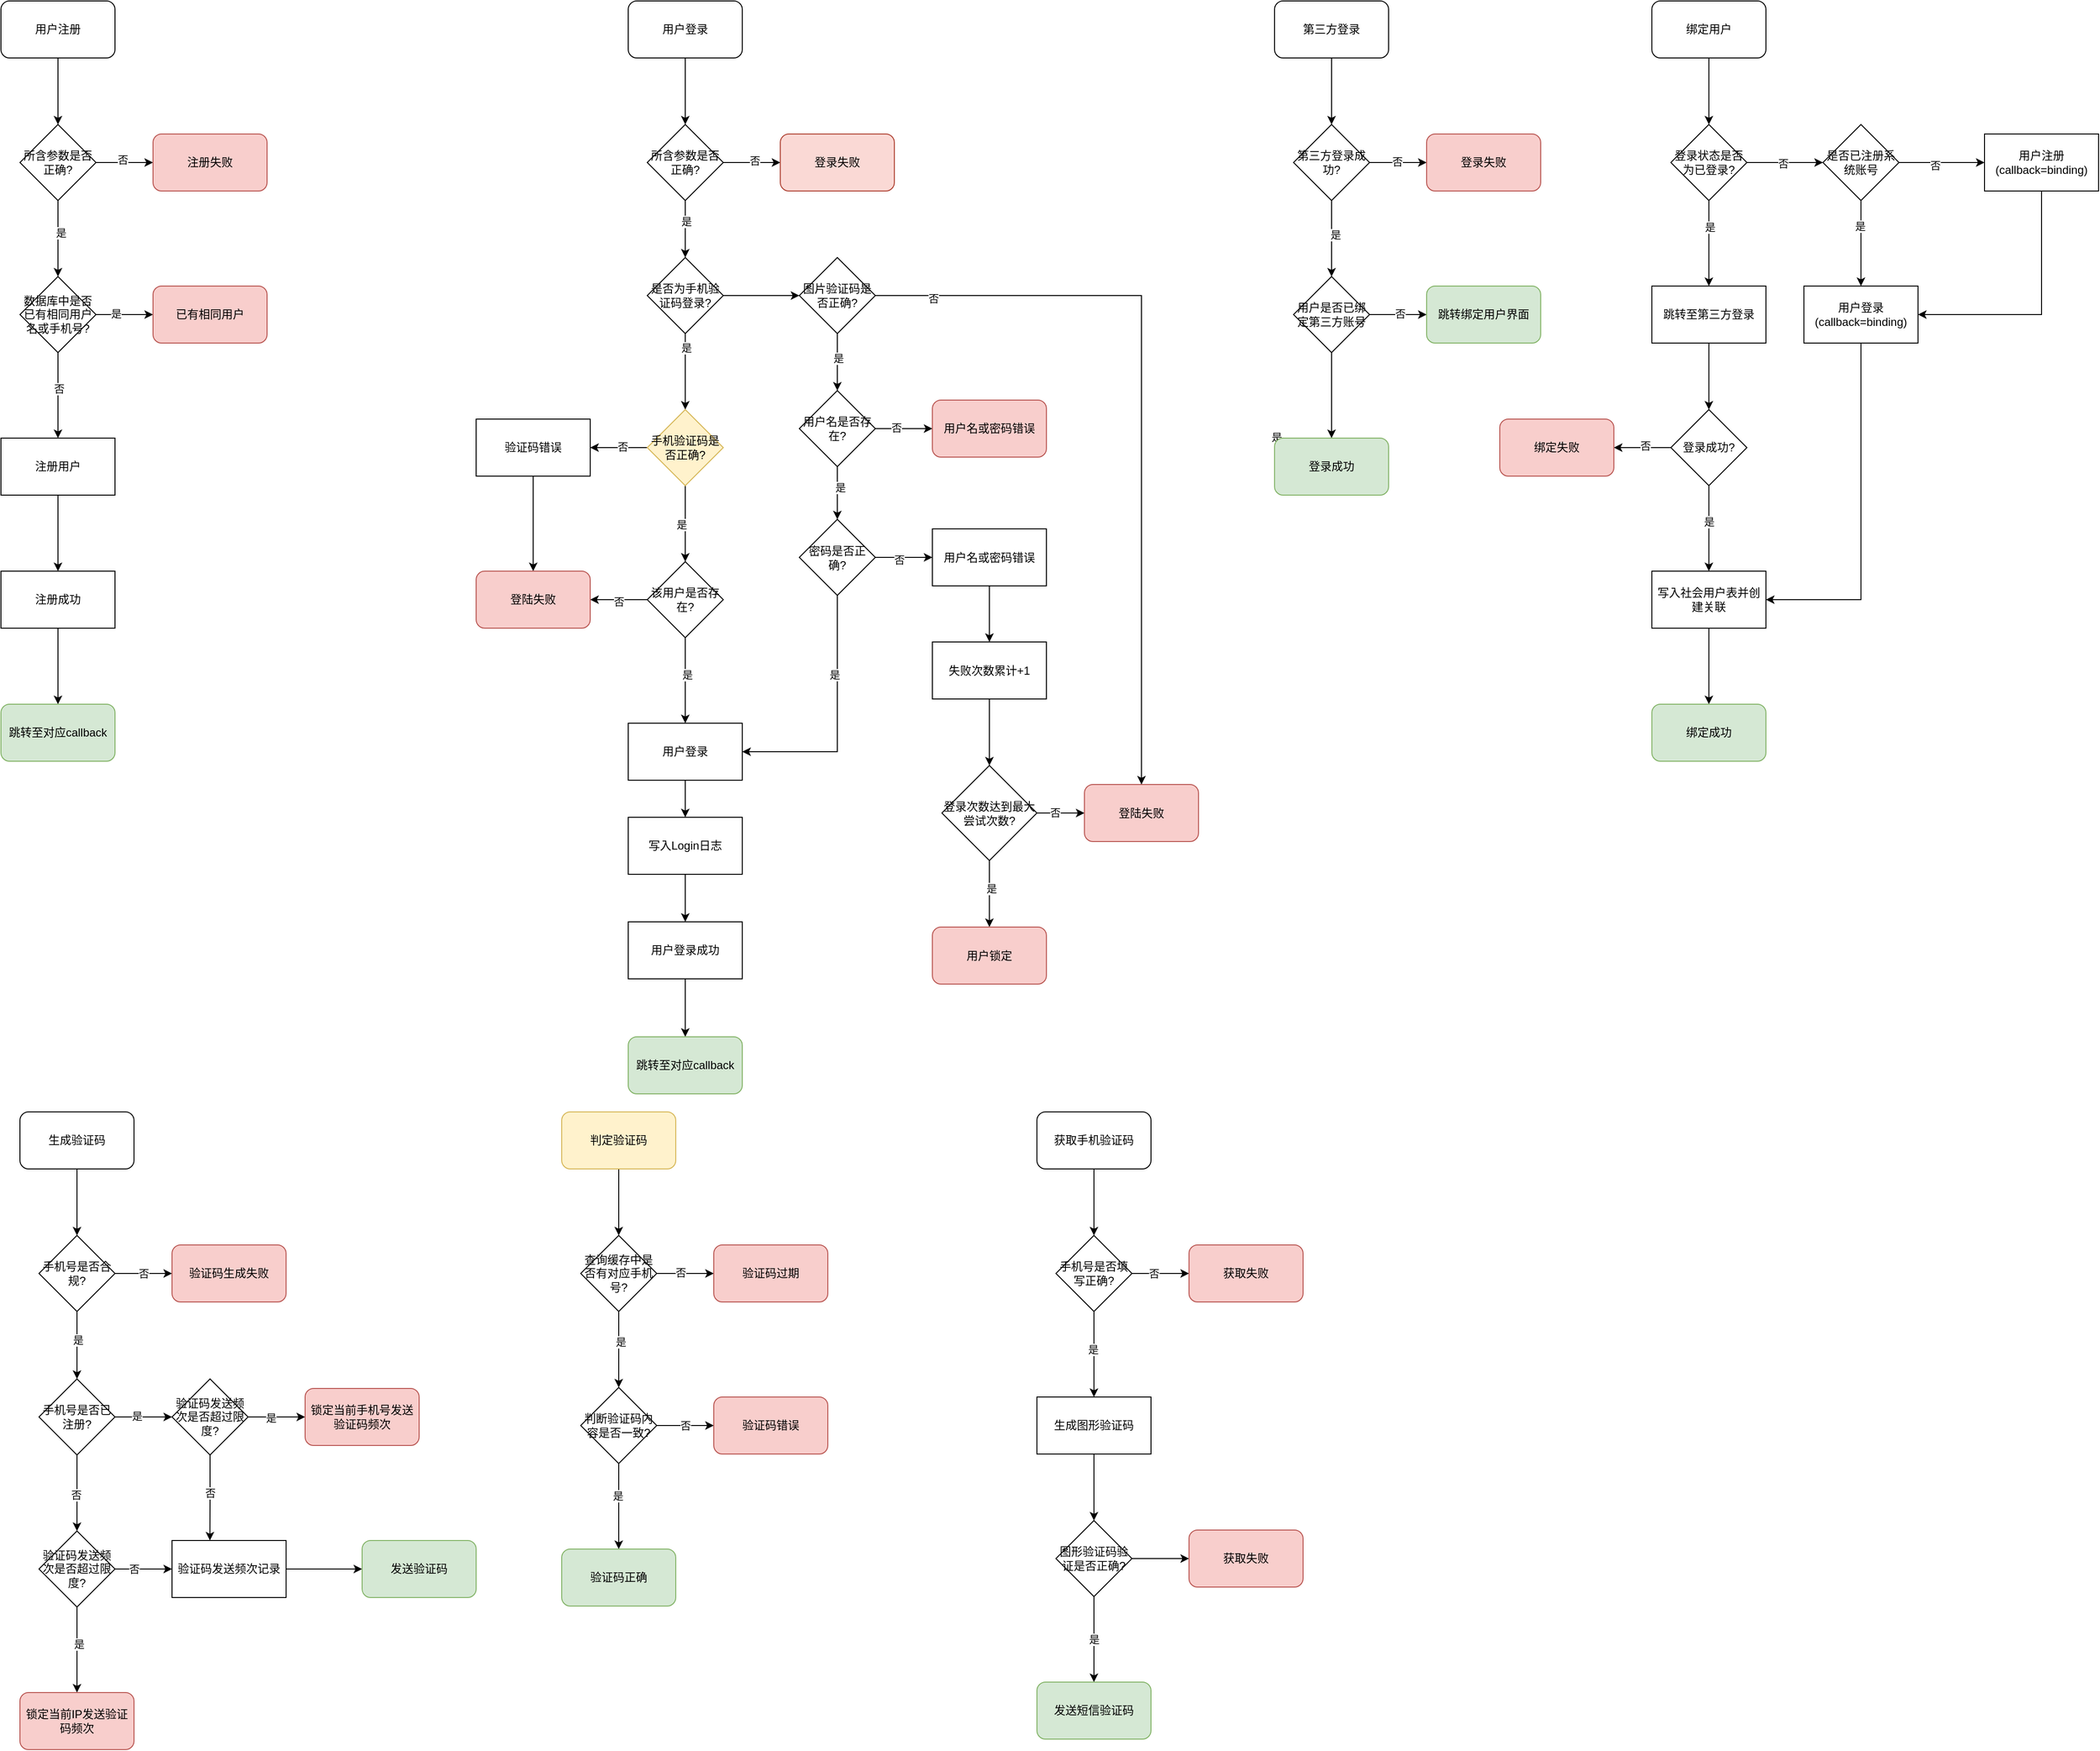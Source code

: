 <mxfile version="24.1.0" type="device">
  <diagram id="C5RBs43oDa-KdzZeNtuy" name="Page-1">
    <mxGraphModel dx="2223" dy="959" grid="1" gridSize="10" guides="1" tooltips="1" connect="1" arrows="1" fold="1" page="1" pageScale="1" pageWidth="827" pageHeight="1169" math="0" shadow="0">
      <root>
        <mxCell id="WIyWlLk6GJQsqaUBKTNV-0" />
        <mxCell id="WIyWlLk6GJQsqaUBKTNV-1" parent="WIyWlLk6GJQsqaUBKTNV-0" />
        <mxCell id="M_cTl8z5Hkn0wJi17E9b-64" value="" style="edgeStyle=orthogonalEdgeStyle;rounded=0;orthogonalLoop=1;jettySize=auto;html=1;" parent="WIyWlLk6GJQsqaUBKTNV-1" source="M_cTl8z5Hkn0wJi17E9b-16" target="M_cTl8z5Hkn0wJi17E9b-63" edge="1">
          <mxGeometry relative="1" as="geometry" />
        </mxCell>
        <mxCell id="M_cTl8z5Hkn0wJi17E9b-16" value="用户登录" style="rounded=1;whiteSpace=wrap;html=1;" parent="WIyWlLk6GJQsqaUBKTNV-1" vertex="1">
          <mxGeometry x="-90" width="120" height="60" as="geometry" />
        </mxCell>
        <mxCell id="M_cTl8z5Hkn0wJi17E9b-22" value="" style="edgeStyle=orthogonalEdgeStyle;rounded=0;orthogonalLoop=1;jettySize=auto;html=1;" parent="WIyWlLk6GJQsqaUBKTNV-1" source="M_cTl8z5Hkn0wJi17E9b-17" target="M_cTl8z5Hkn0wJi17E9b-21" edge="1">
          <mxGeometry relative="1" as="geometry" />
        </mxCell>
        <mxCell id="M_cTl8z5Hkn0wJi17E9b-33" value="是" style="edgeLabel;html=1;align=center;verticalAlign=middle;resizable=0;points=[];" parent="M_cTl8z5Hkn0wJi17E9b-22" vertex="1" connectable="0">
          <mxGeometry x="-0.621" y="1" relative="1" as="geometry">
            <mxPoint as="offset" />
          </mxGeometry>
        </mxCell>
        <mxCell id="9MFl-5R6tCMCHo1rS8Rg-2" value="" style="edgeStyle=orthogonalEdgeStyle;rounded=0;orthogonalLoop=1;jettySize=auto;html=1;" parent="WIyWlLk6GJQsqaUBKTNV-1" source="M_cTl8z5Hkn0wJi17E9b-17" target="9MFl-5R6tCMCHo1rS8Rg-1" edge="1">
          <mxGeometry relative="1" as="geometry" />
        </mxCell>
        <mxCell id="M_cTl8z5Hkn0wJi17E9b-17" value="是否为手机验证码登录?" style="rhombus;whiteSpace=wrap;html=1;rounded=0;" parent="WIyWlLk6GJQsqaUBKTNV-1" vertex="1">
          <mxGeometry x="-70" y="270" width="80" height="80" as="geometry" />
        </mxCell>
        <mxCell id="M_cTl8z5Hkn0wJi17E9b-26" value="" style="edgeStyle=orthogonalEdgeStyle;rounded=0;orthogonalLoop=1;jettySize=auto;html=1;" parent="WIyWlLk6GJQsqaUBKTNV-1" source="M_cTl8z5Hkn0wJi17E9b-21" target="M_cTl8z5Hkn0wJi17E9b-25" edge="1">
          <mxGeometry relative="1" as="geometry" />
        </mxCell>
        <mxCell id="M_cTl8z5Hkn0wJi17E9b-34" value="是" style="edgeLabel;html=1;align=center;verticalAlign=middle;resizable=0;points=[];" parent="M_cTl8z5Hkn0wJi17E9b-26" vertex="1" connectable="0">
          <mxGeometry x="0.029" y="-4" relative="1" as="geometry">
            <mxPoint as="offset" />
          </mxGeometry>
        </mxCell>
        <mxCell id="M_cTl8z5Hkn0wJi17E9b-49" value="" style="edgeStyle=orthogonalEdgeStyle;rounded=0;orthogonalLoop=1;jettySize=auto;html=1;" parent="WIyWlLk6GJQsqaUBKTNV-1" source="M_cTl8z5Hkn0wJi17E9b-21" target="M_cTl8z5Hkn0wJi17E9b-48" edge="1">
          <mxGeometry relative="1" as="geometry" />
        </mxCell>
        <mxCell id="M_cTl8z5Hkn0wJi17E9b-59" value="否" style="edgeLabel;html=1;align=center;verticalAlign=middle;resizable=0;points=[];" parent="M_cTl8z5Hkn0wJi17E9b-49" vertex="1" connectable="0">
          <mxGeometry x="-0.129" y="-1" relative="1" as="geometry">
            <mxPoint as="offset" />
          </mxGeometry>
        </mxCell>
        <mxCell id="M_cTl8z5Hkn0wJi17E9b-21" value="手机验证码是否正确?" style="rhombus;whiteSpace=wrap;html=1;rounded=0;fillColor=#fff2cc;strokeColor=#d6b656;" parent="WIyWlLk6GJQsqaUBKTNV-1" vertex="1">
          <mxGeometry x="-70" y="430" width="80" height="80" as="geometry" />
        </mxCell>
        <mxCell id="M_cTl8z5Hkn0wJi17E9b-28" value="" style="edgeStyle=orthogonalEdgeStyle;rounded=0;orthogonalLoop=1;jettySize=auto;html=1;" parent="WIyWlLk6GJQsqaUBKTNV-1" source="M_cTl8z5Hkn0wJi17E9b-25" target="M_cTl8z5Hkn0wJi17E9b-27" edge="1">
          <mxGeometry relative="1" as="geometry" />
        </mxCell>
        <mxCell id="M_cTl8z5Hkn0wJi17E9b-35" value="是" style="edgeLabel;html=1;align=center;verticalAlign=middle;resizable=0;points=[];" parent="M_cTl8z5Hkn0wJi17E9b-28" vertex="1" connectable="0">
          <mxGeometry x="-0.13" y="2" relative="1" as="geometry">
            <mxPoint as="offset" />
          </mxGeometry>
        </mxCell>
        <mxCell id="M_cTl8z5Hkn0wJi17E9b-212" style="edgeStyle=orthogonalEdgeStyle;rounded=0;orthogonalLoop=1;jettySize=auto;html=1;exitX=0;exitY=0.5;exitDx=0;exitDy=0;entryX=1;entryY=0.5;entryDx=0;entryDy=0;" parent="WIyWlLk6GJQsqaUBKTNV-1" source="M_cTl8z5Hkn0wJi17E9b-25" target="M_cTl8z5Hkn0wJi17E9b-210" edge="1">
          <mxGeometry relative="1" as="geometry" />
        </mxCell>
        <mxCell id="M_cTl8z5Hkn0wJi17E9b-213" value="否" style="edgeLabel;html=1;align=center;verticalAlign=middle;resizable=0;points=[];" parent="M_cTl8z5Hkn0wJi17E9b-212" vertex="1" connectable="0">
          <mxGeometry x="0.009" y="2" relative="1" as="geometry">
            <mxPoint as="offset" />
          </mxGeometry>
        </mxCell>
        <mxCell id="M_cTl8z5Hkn0wJi17E9b-25" value="该用户是否存在?" style="rhombus;whiteSpace=wrap;html=1;rounded=0;" parent="WIyWlLk6GJQsqaUBKTNV-1" vertex="1">
          <mxGeometry x="-70" y="590" width="80" height="80" as="geometry" />
        </mxCell>
        <mxCell id="M_cTl8z5Hkn0wJi17E9b-30" value="" style="edgeStyle=orthogonalEdgeStyle;rounded=0;orthogonalLoop=1;jettySize=auto;html=1;" parent="WIyWlLk6GJQsqaUBKTNV-1" source="M_cTl8z5Hkn0wJi17E9b-27" target="M_cTl8z5Hkn0wJi17E9b-29" edge="1">
          <mxGeometry relative="1" as="geometry" />
        </mxCell>
        <mxCell id="M_cTl8z5Hkn0wJi17E9b-27" value="用户登录" style="whiteSpace=wrap;html=1;rounded=0;" parent="WIyWlLk6GJQsqaUBKTNV-1" vertex="1">
          <mxGeometry x="-90" y="760" width="120" height="60" as="geometry" />
        </mxCell>
        <mxCell id="M_cTl8z5Hkn0wJi17E9b-32" value="" style="edgeStyle=orthogonalEdgeStyle;rounded=0;orthogonalLoop=1;jettySize=auto;html=1;" parent="WIyWlLk6GJQsqaUBKTNV-1" source="M_cTl8z5Hkn0wJi17E9b-29" target="M_cTl8z5Hkn0wJi17E9b-31" edge="1">
          <mxGeometry relative="1" as="geometry" />
        </mxCell>
        <mxCell id="M_cTl8z5Hkn0wJi17E9b-29" value="写入Login日志" style="whiteSpace=wrap;html=1;rounded=0;" parent="WIyWlLk6GJQsqaUBKTNV-1" vertex="1">
          <mxGeometry x="-90" y="859" width="120" height="60" as="geometry" />
        </mxCell>
        <mxCell id="M_cTl8z5Hkn0wJi17E9b-143" value="" style="edgeStyle=orthogonalEdgeStyle;rounded=0;orthogonalLoop=1;jettySize=auto;html=1;" parent="WIyWlLk6GJQsqaUBKTNV-1" source="M_cTl8z5Hkn0wJi17E9b-31" target="M_cTl8z5Hkn0wJi17E9b-142" edge="1">
          <mxGeometry relative="1" as="geometry" />
        </mxCell>
        <mxCell id="M_cTl8z5Hkn0wJi17E9b-31" value="用户登录成功" style="whiteSpace=wrap;html=1;rounded=0;" parent="WIyWlLk6GJQsqaUBKTNV-1" vertex="1">
          <mxGeometry x="-90" y="969" width="120" height="60" as="geometry" />
        </mxCell>
        <mxCell id="M_cTl8z5Hkn0wJi17E9b-45" value="" style="edgeStyle=orthogonalEdgeStyle;rounded=0;orthogonalLoop=1;jettySize=auto;html=1;" parent="WIyWlLk6GJQsqaUBKTNV-1" source="M_cTl8z5Hkn0wJi17E9b-37" target="M_cTl8z5Hkn0wJi17E9b-44" edge="1">
          <mxGeometry relative="1" as="geometry" />
        </mxCell>
        <mxCell id="M_cTl8z5Hkn0wJi17E9b-46" value="否" style="edgeLabel;html=1;align=center;verticalAlign=middle;resizable=0;points=[];" parent="M_cTl8z5Hkn0wJi17E9b-45" vertex="1" connectable="0">
          <mxGeometry x="-0.267" y="1" relative="1" as="geometry">
            <mxPoint as="offset" />
          </mxGeometry>
        </mxCell>
        <mxCell id="9MFl-5R6tCMCHo1rS8Rg-6" style="edgeStyle=orthogonalEdgeStyle;rounded=0;orthogonalLoop=1;jettySize=auto;html=1;exitX=0.5;exitY=1;exitDx=0;exitDy=0;entryX=0.5;entryY=0;entryDx=0;entryDy=0;" parent="WIyWlLk6GJQsqaUBKTNV-1" source="M_cTl8z5Hkn0wJi17E9b-37" target="M_cTl8z5Hkn0wJi17E9b-39" edge="1">
          <mxGeometry relative="1" as="geometry" />
        </mxCell>
        <mxCell id="9MFl-5R6tCMCHo1rS8Rg-8" value="是" style="edgeLabel;html=1;align=center;verticalAlign=middle;resizable=0;points=[];" parent="9MFl-5R6tCMCHo1rS8Rg-6" vertex="1" connectable="0">
          <mxGeometry x="-0.215" y="3" relative="1" as="geometry">
            <mxPoint as="offset" />
          </mxGeometry>
        </mxCell>
        <mxCell id="M_cTl8z5Hkn0wJi17E9b-37" value="用户名是否存在?" style="rhombus;whiteSpace=wrap;html=1;rounded=0;" parent="WIyWlLk6GJQsqaUBKTNV-1" vertex="1">
          <mxGeometry x="90" y="410" width="80" height="80" as="geometry" />
        </mxCell>
        <mxCell id="M_cTl8z5Hkn0wJi17E9b-41" style="edgeStyle=orthogonalEdgeStyle;rounded=0;orthogonalLoop=1;jettySize=auto;html=1;exitX=0.5;exitY=1;exitDx=0;exitDy=0;entryX=1;entryY=0.5;entryDx=0;entryDy=0;" parent="WIyWlLk6GJQsqaUBKTNV-1" source="M_cTl8z5Hkn0wJi17E9b-39" target="M_cTl8z5Hkn0wJi17E9b-27" edge="1">
          <mxGeometry relative="1" as="geometry" />
        </mxCell>
        <mxCell id="M_cTl8z5Hkn0wJi17E9b-43" value="是" style="edgeLabel;html=1;align=center;verticalAlign=middle;resizable=0;points=[];" parent="M_cTl8z5Hkn0wJi17E9b-41" vertex="1" connectable="0">
          <mxGeometry x="-0.373" y="-3" relative="1" as="geometry">
            <mxPoint as="offset" />
          </mxGeometry>
        </mxCell>
        <mxCell id="M_cTl8z5Hkn0wJi17E9b-61" value="" style="edgeStyle=orthogonalEdgeStyle;rounded=0;orthogonalLoop=1;jettySize=auto;html=1;" parent="WIyWlLk6GJQsqaUBKTNV-1" source="M_cTl8z5Hkn0wJi17E9b-39" target="M_cTl8z5Hkn0wJi17E9b-60" edge="1">
          <mxGeometry relative="1" as="geometry" />
        </mxCell>
        <mxCell id="M_cTl8z5Hkn0wJi17E9b-62" value="否" style="edgeLabel;html=1;align=center;verticalAlign=middle;resizable=0;points=[];" parent="M_cTl8z5Hkn0wJi17E9b-61" vertex="1" connectable="0">
          <mxGeometry x="-0.171" y="-2" relative="1" as="geometry">
            <mxPoint as="offset" />
          </mxGeometry>
        </mxCell>
        <mxCell id="M_cTl8z5Hkn0wJi17E9b-39" value="密码是否正确?" style="rhombus;whiteSpace=wrap;html=1;rounded=0;" parent="WIyWlLk6GJQsqaUBKTNV-1" vertex="1">
          <mxGeometry x="90" y="545.5" width="80" height="80" as="geometry" />
        </mxCell>
        <mxCell id="M_cTl8z5Hkn0wJi17E9b-44" value="用户名或密码错误" style="whiteSpace=wrap;html=1;rounded=1;fillColor=#f8cecc;strokeColor=#b85450;" parent="WIyWlLk6GJQsqaUBKTNV-1" vertex="1">
          <mxGeometry x="230" y="420" width="120" height="60" as="geometry" />
        </mxCell>
        <mxCell id="M_cTl8z5Hkn0wJi17E9b-211" style="edgeStyle=orthogonalEdgeStyle;rounded=0;orthogonalLoop=1;jettySize=auto;html=1;exitX=0.5;exitY=1;exitDx=0;exitDy=0;entryX=0.5;entryY=0;entryDx=0;entryDy=0;" parent="WIyWlLk6GJQsqaUBKTNV-1" source="M_cTl8z5Hkn0wJi17E9b-48" target="M_cTl8z5Hkn0wJi17E9b-210" edge="1">
          <mxGeometry relative="1" as="geometry" />
        </mxCell>
        <mxCell id="M_cTl8z5Hkn0wJi17E9b-48" value="验证码错误" style="whiteSpace=wrap;html=1;rounded=0;" parent="WIyWlLk6GJQsqaUBKTNV-1" vertex="1">
          <mxGeometry x="-250" y="440" width="120" height="60" as="geometry" />
        </mxCell>
        <mxCell id="M_cTl8z5Hkn0wJi17E9b-207" style="edgeStyle=orthogonalEdgeStyle;rounded=0;orthogonalLoop=1;jettySize=auto;html=1;exitX=0.5;exitY=1;exitDx=0;exitDy=0;entryX=0.5;entryY=0;entryDx=0;entryDy=0;" parent="WIyWlLk6GJQsqaUBKTNV-1" source="M_cTl8z5Hkn0wJi17E9b-60" target="M_cTl8z5Hkn0wJi17E9b-199" edge="1">
          <mxGeometry relative="1" as="geometry" />
        </mxCell>
        <mxCell id="M_cTl8z5Hkn0wJi17E9b-60" value="用户名或密码错误" style="whiteSpace=wrap;html=1;rounded=0;" parent="WIyWlLk6GJQsqaUBKTNV-1" vertex="1">
          <mxGeometry x="230" y="555.5" width="120" height="60" as="geometry" />
        </mxCell>
        <mxCell id="M_cTl8z5Hkn0wJi17E9b-66" value="" style="edgeStyle=orthogonalEdgeStyle;rounded=0;orthogonalLoop=1;jettySize=auto;html=1;" parent="WIyWlLk6GJQsqaUBKTNV-1" source="M_cTl8z5Hkn0wJi17E9b-63" target="M_cTl8z5Hkn0wJi17E9b-65" edge="1">
          <mxGeometry relative="1" as="geometry" />
        </mxCell>
        <mxCell id="M_cTl8z5Hkn0wJi17E9b-70" value="否" style="edgeLabel;html=1;align=center;verticalAlign=middle;resizable=0;points=[];" parent="M_cTl8z5Hkn0wJi17E9b-66" vertex="1" connectable="0">
          <mxGeometry x="0.076" y="2" relative="1" as="geometry">
            <mxPoint as="offset" />
          </mxGeometry>
        </mxCell>
        <mxCell id="M_cTl8z5Hkn0wJi17E9b-67" style="edgeStyle=orthogonalEdgeStyle;rounded=0;orthogonalLoop=1;jettySize=auto;html=1;exitX=0.5;exitY=1;exitDx=0;exitDy=0;entryX=0.5;entryY=0;entryDx=0;entryDy=0;" parent="WIyWlLk6GJQsqaUBKTNV-1" source="M_cTl8z5Hkn0wJi17E9b-63" target="M_cTl8z5Hkn0wJi17E9b-17" edge="1">
          <mxGeometry relative="1" as="geometry" />
        </mxCell>
        <mxCell id="M_cTl8z5Hkn0wJi17E9b-69" value="是" style="edgeLabel;html=1;align=center;verticalAlign=middle;resizable=0;points=[];" parent="M_cTl8z5Hkn0wJi17E9b-67" vertex="1" connectable="0">
          <mxGeometry x="-0.262" y="1" relative="1" as="geometry">
            <mxPoint as="offset" />
          </mxGeometry>
        </mxCell>
        <mxCell id="M_cTl8z5Hkn0wJi17E9b-63" value="所含参数是否正确?" style="rhombus;whiteSpace=wrap;html=1;rounded=0;" parent="WIyWlLk6GJQsqaUBKTNV-1" vertex="1">
          <mxGeometry x="-70" y="130" width="80" height="80" as="geometry" />
        </mxCell>
        <mxCell id="M_cTl8z5Hkn0wJi17E9b-65" value="登录失败" style="whiteSpace=wrap;html=1;rounded=1;fillColor=#fad9d5;strokeColor=#ae4132;" parent="WIyWlLk6GJQsqaUBKTNV-1" vertex="1">
          <mxGeometry x="70" y="140" width="120" height="60" as="geometry" />
        </mxCell>
        <mxCell id="M_cTl8z5Hkn0wJi17E9b-73" value="" style="edgeStyle=orthogonalEdgeStyle;rounded=0;orthogonalLoop=1;jettySize=auto;html=1;" parent="WIyWlLk6GJQsqaUBKTNV-1" source="M_cTl8z5Hkn0wJi17E9b-71" target="M_cTl8z5Hkn0wJi17E9b-72" edge="1">
          <mxGeometry relative="1" as="geometry" />
        </mxCell>
        <mxCell id="M_cTl8z5Hkn0wJi17E9b-71" value="用户注册" style="rounded=1;whiteSpace=wrap;html=1;" parent="WIyWlLk6GJQsqaUBKTNV-1" vertex="1">
          <mxGeometry x="-750" width="120" height="60" as="geometry" />
        </mxCell>
        <mxCell id="M_cTl8z5Hkn0wJi17E9b-75" value="" style="edgeStyle=orthogonalEdgeStyle;rounded=0;orthogonalLoop=1;jettySize=auto;html=1;" parent="WIyWlLk6GJQsqaUBKTNV-1" source="M_cTl8z5Hkn0wJi17E9b-72" target="M_cTl8z5Hkn0wJi17E9b-74" edge="1">
          <mxGeometry relative="1" as="geometry" />
        </mxCell>
        <mxCell id="M_cTl8z5Hkn0wJi17E9b-76" value="是" style="edgeLabel;html=1;align=center;verticalAlign=middle;resizable=0;points=[];" parent="M_cTl8z5Hkn0wJi17E9b-75" vertex="1" connectable="0">
          <mxGeometry x="-0.156" y="3" relative="1" as="geometry">
            <mxPoint as="offset" />
          </mxGeometry>
        </mxCell>
        <mxCell id="M_cTl8z5Hkn0wJi17E9b-83" value="" style="edgeStyle=orthogonalEdgeStyle;rounded=0;orthogonalLoop=1;jettySize=auto;html=1;" parent="WIyWlLk6GJQsqaUBKTNV-1" source="M_cTl8z5Hkn0wJi17E9b-72" target="M_cTl8z5Hkn0wJi17E9b-82" edge="1">
          <mxGeometry relative="1" as="geometry" />
        </mxCell>
        <mxCell id="M_cTl8z5Hkn0wJi17E9b-84" value="否" style="edgeLabel;html=1;align=center;verticalAlign=middle;resizable=0;points=[];" parent="M_cTl8z5Hkn0wJi17E9b-83" vertex="1" connectable="0">
          <mxGeometry x="-0.061" y="3" relative="1" as="geometry">
            <mxPoint as="offset" />
          </mxGeometry>
        </mxCell>
        <mxCell id="M_cTl8z5Hkn0wJi17E9b-72" value="所含参数是否正确?" style="rhombus;whiteSpace=wrap;html=1;rounded=0;" parent="WIyWlLk6GJQsqaUBKTNV-1" vertex="1">
          <mxGeometry x="-730" y="130" width="80" height="80" as="geometry" />
        </mxCell>
        <mxCell id="M_cTl8z5Hkn0wJi17E9b-86" value="" style="edgeStyle=orthogonalEdgeStyle;rounded=0;orthogonalLoop=1;jettySize=auto;html=1;" parent="WIyWlLk6GJQsqaUBKTNV-1" source="M_cTl8z5Hkn0wJi17E9b-74" target="M_cTl8z5Hkn0wJi17E9b-85" edge="1">
          <mxGeometry relative="1" as="geometry" />
        </mxCell>
        <mxCell id="M_cTl8z5Hkn0wJi17E9b-87" value="是" style="edgeLabel;html=1;align=center;verticalAlign=middle;resizable=0;points=[];" parent="M_cTl8z5Hkn0wJi17E9b-86" vertex="1" connectable="0">
          <mxGeometry x="-0.322" y="1" relative="1" as="geometry">
            <mxPoint as="offset" />
          </mxGeometry>
        </mxCell>
        <mxCell id="M_cTl8z5Hkn0wJi17E9b-89" value="" style="edgeStyle=orthogonalEdgeStyle;rounded=0;orthogonalLoop=1;jettySize=auto;html=1;" parent="WIyWlLk6GJQsqaUBKTNV-1" source="M_cTl8z5Hkn0wJi17E9b-74" target="M_cTl8z5Hkn0wJi17E9b-88" edge="1">
          <mxGeometry relative="1" as="geometry" />
        </mxCell>
        <mxCell id="M_cTl8z5Hkn0wJi17E9b-92" value="否" style="edgeLabel;html=1;align=center;verticalAlign=middle;resizable=0;points=[];" parent="M_cTl8z5Hkn0wJi17E9b-89" vertex="1" connectable="0">
          <mxGeometry x="-0.172" y="1" relative="1" as="geometry">
            <mxPoint as="offset" />
          </mxGeometry>
        </mxCell>
        <mxCell id="M_cTl8z5Hkn0wJi17E9b-74" value="数据库中是否已有相同用户名或手机号?" style="rhombus;whiteSpace=wrap;html=1;rounded=0;" parent="WIyWlLk6GJQsqaUBKTNV-1" vertex="1">
          <mxGeometry x="-730" y="290" width="80" height="80" as="geometry" />
        </mxCell>
        <mxCell id="M_cTl8z5Hkn0wJi17E9b-82" value="注册失败" style="whiteSpace=wrap;html=1;rounded=1;fillColor=#f8cecc;strokeColor=#b85450;" parent="WIyWlLk6GJQsqaUBKTNV-1" vertex="1">
          <mxGeometry x="-590" y="140" width="120" height="60" as="geometry" />
        </mxCell>
        <mxCell id="M_cTl8z5Hkn0wJi17E9b-85" value="已有相同用户" style="whiteSpace=wrap;html=1;rounded=1;fillColor=#f8cecc;strokeColor=#b85450;" parent="WIyWlLk6GJQsqaUBKTNV-1" vertex="1">
          <mxGeometry x="-590" y="300" width="120" height="60" as="geometry" />
        </mxCell>
        <mxCell id="M_cTl8z5Hkn0wJi17E9b-91" value="" style="edgeStyle=orthogonalEdgeStyle;rounded=0;orthogonalLoop=1;jettySize=auto;html=1;" parent="WIyWlLk6GJQsqaUBKTNV-1" source="M_cTl8z5Hkn0wJi17E9b-88" target="M_cTl8z5Hkn0wJi17E9b-90" edge="1">
          <mxGeometry relative="1" as="geometry" />
        </mxCell>
        <mxCell id="M_cTl8z5Hkn0wJi17E9b-88" value="注册用户" style="whiteSpace=wrap;html=1;rounded=0;" parent="WIyWlLk6GJQsqaUBKTNV-1" vertex="1">
          <mxGeometry x="-750" y="460" width="120" height="60" as="geometry" />
        </mxCell>
        <mxCell id="M_cTl8z5Hkn0wJi17E9b-141" value="" style="edgeStyle=orthogonalEdgeStyle;rounded=0;orthogonalLoop=1;jettySize=auto;html=1;" parent="WIyWlLk6GJQsqaUBKTNV-1" source="M_cTl8z5Hkn0wJi17E9b-90" target="M_cTl8z5Hkn0wJi17E9b-140" edge="1">
          <mxGeometry relative="1" as="geometry" />
        </mxCell>
        <mxCell id="M_cTl8z5Hkn0wJi17E9b-90" value="注册成功" style="whiteSpace=wrap;html=1;rounded=0;" parent="WIyWlLk6GJQsqaUBKTNV-1" vertex="1">
          <mxGeometry x="-750" y="600" width="120" height="60" as="geometry" />
        </mxCell>
        <mxCell id="M_cTl8z5Hkn0wJi17E9b-95" value="" style="edgeStyle=orthogonalEdgeStyle;rounded=0;orthogonalLoop=1;jettySize=auto;html=1;" parent="WIyWlLk6GJQsqaUBKTNV-1" source="M_cTl8z5Hkn0wJi17E9b-93" target="M_cTl8z5Hkn0wJi17E9b-94" edge="1">
          <mxGeometry relative="1" as="geometry" />
        </mxCell>
        <mxCell id="M_cTl8z5Hkn0wJi17E9b-93" value="第三方登录" style="rounded=1;whiteSpace=wrap;html=1;" parent="WIyWlLk6GJQsqaUBKTNV-1" vertex="1">
          <mxGeometry x="590" width="120" height="60" as="geometry" />
        </mxCell>
        <mxCell id="M_cTl8z5Hkn0wJi17E9b-97" value="" style="edgeStyle=orthogonalEdgeStyle;rounded=0;orthogonalLoop=1;jettySize=auto;html=1;" parent="WIyWlLk6GJQsqaUBKTNV-1" source="M_cTl8z5Hkn0wJi17E9b-94" target="M_cTl8z5Hkn0wJi17E9b-96" edge="1">
          <mxGeometry relative="1" as="geometry" />
        </mxCell>
        <mxCell id="M_cTl8z5Hkn0wJi17E9b-98" value="否" style="edgeLabel;html=1;align=center;verticalAlign=middle;resizable=0;points=[];" parent="M_cTl8z5Hkn0wJi17E9b-97" vertex="1" connectable="0">
          <mxGeometry x="-0.053" y="1" relative="1" as="geometry">
            <mxPoint as="offset" />
          </mxGeometry>
        </mxCell>
        <mxCell id="M_cTl8z5Hkn0wJi17E9b-100" value="" style="edgeStyle=orthogonalEdgeStyle;rounded=0;orthogonalLoop=1;jettySize=auto;html=1;" parent="WIyWlLk6GJQsqaUBKTNV-1" source="M_cTl8z5Hkn0wJi17E9b-94" target="M_cTl8z5Hkn0wJi17E9b-99" edge="1">
          <mxGeometry relative="1" as="geometry" />
        </mxCell>
        <mxCell id="M_cTl8z5Hkn0wJi17E9b-104" value="是" style="edgeLabel;html=1;align=center;verticalAlign=middle;resizable=0;points=[];" parent="M_cTl8z5Hkn0wJi17E9b-100" vertex="1" connectable="0">
          <mxGeometry x="-0.094" y="4" relative="1" as="geometry">
            <mxPoint as="offset" />
          </mxGeometry>
        </mxCell>
        <mxCell id="M_cTl8z5Hkn0wJi17E9b-94" value="第三方登录成功?" style="rhombus;whiteSpace=wrap;html=1;rounded=0;" parent="WIyWlLk6GJQsqaUBKTNV-1" vertex="1">
          <mxGeometry x="610" y="130" width="80" height="80" as="geometry" />
        </mxCell>
        <mxCell id="M_cTl8z5Hkn0wJi17E9b-96" value="登录失败" style="whiteSpace=wrap;html=1;rounded=1;fillColor=#f8cecc;strokeColor=#b85450;" parent="WIyWlLk6GJQsqaUBKTNV-1" vertex="1">
          <mxGeometry x="750" y="140" width="120" height="60" as="geometry" />
        </mxCell>
        <mxCell id="M_cTl8z5Hkn0wJi17E9b-102" value="" style="edgeStyle=orthogonalEdgeStyle;rounded=0;orthogonalLoop=1;jettySize=auto;html=1;" parent="WIyWlLk6GJQsqaUBKTNV-1" source="M_cTl8z5Hkn0wJi17E9b-99" target="M_cTl8z5Hkn0wJi17E9b-101" edge="1">
          <mxGeometry relative="1" as="geometry" />
        </mxCell>
        <mxCell id="M_cTl8z5Hkn0wJi17E9b-103" value="否" style="edgeLabel;html=1;align=center;verticalAlign=middle;resizable=0;points=[];" parent="M_cTl8z5Hkn0wJi17E9b-102" vertex="1" connectable="0">
          <mxGeometry x="0.063" y="1" relative="1" as="geometry">
            <mxPoint as="offset" />
          </mxGeometry>
        </mxCell>
        <mxCell id="M_cTl8z5Hkn0wJi17E9b-106" value="" style="edgeStyle=orthogonalEdgeStyle;rounded=0;orthogonalLoop=1;jettySize=auto;html=1;" parent="WIyWlLk6GJQsqaUBKTNV-1" source="M_cTl8z5Hkn0wJi17E9b-99" target="M_cTl8z5Hkn0wJi17E9b-105" edge="1">
          <mxGeometry relative="1" as="geometry" />
        </mxCell>
        <mxCell id="M_cTl8z5Hkn0wJi17E9b-107" value="是" style="edgeLabel;html=1;align=center;verticalAlign=middle;resizable=0;points=[];" parent="M_cTl8z5Hkn0wJi17E9b-106" vertex="1" connectable="0">
          <mxGeometry x="-0.252" y="2" relative="1" as="geometry">
            <mxPoint x="-60" y="55" as="offset" />
          </mxGeometry>
        </mxCell>
        <mxCell id="M_cTl8z5Hkn0wJi17E9b-99" value="用户是否已绑定第三方账号" style="rhombus;whiteSpace=wrap;html=1;rounded=0;" parent="WIyWlLk6GJQsqaUBKTNV-1" vertex="1">
          <mxGeometry x="610" y="290" width="80" height="80" as="geometry" />
        </mxCell>
        <mxCell id="M_cTl8z5Hkn0wJi17E9b-101" value="跳转绑定用户界面" style="whiteSpace=wrap;html=1;rounded=1;fillColor=#d5e8d4;strokeColor=#82b366;" parent="WIyWlLk6GJQsqaUBKTNV-1" vertex="1">
          <mxGeometry x="750" y="300" width="120" height="60" as="geometry" />
        </mxCell>
        <mxCell id="M_cTl8z5Hkn0wJi17E9b-105" value="登录成功" style="whiteSpace=wrap;html=1;rounded=1;fillColor=#d5e8d4;strokeColor=#82b366;" parent="WIyWlLk6GJQsqaUBKTNV-1" vertex="1">
          <mxGeometry x="590" y="460" width="120" height="60" as="geometry" />
        </mxCell>
        <mxCell id="M_cTl8z5Hkn0wJi17E9b-110" value="" style="edgeStyle=orthogonalEdgeStyle;rounded=0;orthogonalLoop=1;jettySize=auto;html=1;" parent="WIyWlLk6GJQsqaUBKTNV-1" source="M_cTl8z5Hkn0wJi17E9b-108" target="M_cTl8z5Hkn0wJi17E9b-109" edge="1">
          <mxGeometry relative="1" as="geometry" />
        </mxCell>
        <mxCell id="M_cTl8z5Hkn0wJi17E9b-108" value="绑定用户" style="rounded=1;whiteSpace=wrap;html=1;" parent="WIyWlLk6GJQsqaUBKTNV-1" vertex="1">
          <mxGeometry x="987" width="120" height="60" as="geometry" />
        </mxCell>
        <mxCell id="M_cTl8z5Hkn0wJi17E9b-112" value="" style="edgeStyle=orthogonalEdgeStyle;rounded=0;orthogonalLoop=1;jettySize=auto;html=1;" parent="WIyWlLk6GJQsqaUBKTNV-1" source="M_cTl8z5Hkn0wJi17E9b-109" target="M_cTl8z5Hkn0wJi17E9b-111" edge="1">
          <mxGeometry relative="1" as="geometry" />
        </mxCell>
        <mxCell id="M_cTl8z5Hkn0wJi17E9b-127" value="是" style="edgeLabel;html=1;align=center;verticalAlign=middle;resizable=0;points=[];" parent="M_cTl8z5Hkn0wJi17E9b-112" vertex="1" connectable="0">
          <mxGeometry x="-0.385" y="1" relative="1" as="geometry">
            <mxPoint as="offset" />
          </mxGeometry>
        </mxCell>
        <mxCell id="M_cTl8z5Hkn0wJi17E9b-117" value="" style="edgeStyle=orthogonalEdgeStyle;rounded=0;orthogonalLoop=1;jettySize=auto;html=1;" parent="WIyWlLk6GJQsqaUBKTNV-1" source="M_cTl8z5Hkn0wJi17E9b-109" target="M_cTl8z5Hkn0wJi17E9b-116" edge="1">
          <mxGeometry relative="1" as="geometry" />
        </mxCell>
        <mxCell id="M_cTl8z5Hkn0wJi17E9b-128" value="否" style="edgeLabel;html=1;align=center;verticalAlign=middle;resizable=0;points=[];" parent="M_cTl8z5Hkn0wJi17E9b-117" vertex="1" connectable="0">
          <mxGeometry x="-0.061" y="-1" relative="1" as="geometry">
            <mxPoint as="offset" />
          </mxGeometry>
        </mxCell>
        <mxCell id="M_cTl8z5Hkn0wJi17E9b-109" value="登录状态是否为已登录?" style="rhombus;whiteSpace=wrap;html=1;rounded=0;" parent="WIyWlLk6GJQsqaUBKTNV-1" vertex="1">
          <mxGeometry x="1007" y="130" width="80" height="80" as="geometry" />
        </mxCell>
        <mxCell id="M_cTl8z5Hkn0wJi17E9b-119" value="" style="edgeStyle=orthogonalEdgeStyle;rounded=0;orthogonalLoop=1;jettySize=auto;html=1;" parent="WIyWlLk6GJQsqaUBKTNV-1" source="M_cTl8z5Hkn0wJi17E9b-111" target="M_cTl8z5Hkn0wJi17E9b-118" edge="1">
          <mxGeometry relative="1" as="geometry" />
        </mxCell>
        <mxCell id="M_cTl8z5Hkn0wJi17E9b-111" value="跳转至第三方登录" style="whiteSpace=wrap;html=1;rounded=0;" parent="WIyWlLk6GJQsqaUBKTNV-1" vertex="1">
          <mxGeometry x="987" y="300" width="120" height="60" as="geometry" />
        </mxCell>
        <mxCell id="M_cTl8z5Hkn0wJi17E9b-130" value="" style="edgeStyle=orthogonalEdgeStyle;rounded=0;orthogonalLoop=1;jettySize=auto;html=1;" parent="WIyWlLk6GJQsqaUBKTNV-1" source="M_cTl8z5Hkn0wJi17E9b-116" target="M_cTl8z5Hkn0wJi17E9b-129" edge="1">
          <mxGeometry relative="1" as="geometry" />
        </mxCell>
        <mxCell id="M_cTl8z5Hkn0wJi17E9b-131" value="是" style="edgeLabel;html=1;align=center;verticalAlign=middle;resizable=0;points=[];" parent="M_cTl8z5Hkn0wJi17E9b-130" vertex="1" connectable="0">
          <mxGeometry x="-0.415" y="-1" relative="1" as="geometry">
            <mxPoint as="offset" />
          </mxGeometry>
        </mxCell>
        <mxCell id="M_cTl8z5Hkn0wJi17E9b-136" value="" style="edgeStyle=orthogonalEdgeStyle;rounded=0;orthogonalLoop=1;jettySize=auto;html=1;" parent="WIyWlLk6GJQsqaUBKTNV-1" source="M_cTl8z5Hkn0wJi17E9b-116" target="M_cTl8z5Hkn0wJi17E9b-135" edge="1">
          <mxGeometry relative="1" as="geometry" />
        </mxCell>
        <mxCell id="M_cTl8z5Hkn0wJi17E9b-138" value="否" style="edgeLabel;html=1;align=center;verticalAlign=middle;resizable=0;points=[];" parent="M_cTl8z5Hkn0wJi17E9b-136" vertex="1" connectable="0">
          <mxGeometry x="-0.165" y="-3" relative="1" as="geometry">
            <mxPoint as="offset" />
          </mxGeometry>
        </mxCell>
        <mxCell id="M_cTl8z5Hkn0wJi17E9b-116" value="是否已注册系统账号" style="rhombus;whiteSpace=wrap;html=1;rounded=0;" parent="WIyWlLk6GJQsqaUBKTNV-1" vertex="1">
          <mxGeometry x="1167" y="130" width="80" height="80" as="geometry" />
        </mxCell>
        <mxCell id="M_cTl8z5Hkn0wJi17E9b-121" value="" style="edgeStyle=orthogonalEdgeStyle;rounded=0;orthogonalLoop=1;jettySize=auto;html=1;" parent="WIyWlLk6GJQsqaUBKTNV-1" source="M_cTl8z5Hkn0wJi17E9b-118" target="M_cTl8z5Hkn0wJi17E9b-120" edge="1">
          <mxGeometry relative="1" as="geometry" />
        </mxCell>
        <mxCell id="M_cTl8z5Hkn0wJi17E9b-124" value="是" style="edgeLabel;html=1;align=center;verticalAlign=middle;resizable=0;points=[];" parent="M_cTl8z5Hkn0wJi17E9b-121" vertex="1" connectable="0">
          <mxGeometry x="-0.152" relative="1" as="geometry">
            <mxPoint as="offset" />
          </mxGeometry>
        </mxCell>
        <mxCell id="M_cTl8z5Hkn0wJi17E9b-126" value="" style="edgeStyle=orthogonalEdgeStyle;rounded=0;orthogonalLoop=1;jettySize=auto;html=1;" parent="WIyWlLk6GJQsqaUBKTNV-1" source="M_cTl8z5Hkn0wJi17E9b-118" target="M_cTl8z5Hkn0wJi17E9b-125" edge="1">
          <mxGeometry relative="1" as="geometry" />
        </mxCell>
        <mxCell id="M_cTl8z5Hkn0wJi17E9b-139" value="否" style="edgeLabel;html=1;align=center;verticalAlign=middle;resizable=0;points=[];" parent="M_cTl8z5Hkn0wJi17E9b-126" vertex="1" connectable="0">
          <mxGeometry x="-0.093" y="-2" relative="1" as="geometry">
            <mxPoint as="offset" />
          </mxGeometry>
        </mxCell>
        <mxCell id="M_cTl8z5Hkn0wJi17E9b-118" value="登录成功?" style="rhombus;whiteSpace=wrap;html=1;rounded=0;" parent="WIyWlLk6GJQsqaUBKTNV-1" vertex="1">
          <mxGeometry x="1007" y="430" width="80" height="80" as="geometry" />
        </mxCell>
        <mxCell id="M_cTl8z5Hkn0wJi17E9b-123" value="" style="edgeStyle=orthogonalEdgeStyle;rounded=0;orthogonalLoop=1;jettySize=auto;html=1;" parent="WIyWlLk6GJQsqaUBKTNV-1" source="M_cTl8z5Hkn0wJi17E9b-120" target="M_cTl8z5Hkn0wJi17E9b-122" edge="1">
          <mxGeometry relative="1" as="geometry" />
        </mxCell>
        <mxCell id="M_cTl8z5Hkn0wJi17E9b-120" value="写入社会用户表并创建关联" style="whiteSpace=wrap;html=1;rounded=0;" parent="WIyWlLk6GJQsqaUBKTNV-1" vertex="1">
          <mxGeometry x="987" y="600" width="120" height="60" as="geometry" />
        </mxCell>
        <mxCell id="M_cTl8z5Hkn0wJi17E9b-122" value="绑定成功" style="whiteSpace=wrap;html=1;rounded=1;fillColor=#d5e8d4;strokeColor=#82b366;" parent="WIyWlLk6GJQsqaUBKTNV-1" vertex="1">
          <mxGeometry x="987" y="740" width="120" height="60" as="geometry" />
        </mxCell>
        <mxCell id="M_cTl8z5Hkn0wJi17E9b-125" value="绑定失败" style="whiteSpace=wrap;html=1;rounded=1;fillColor=#f8cecc;strokeColor=#b85450;" parent="WIyWlLk6GJQsqaUBKTNV-1" vertex="1">
          <mxGeometry x="827" y="440" width="120" height="60" as="geometry" />
        </mxCell>
        <mxCell id="M_cTl8z5Hkn0wJi17E9b-134" style="edgeStyle=orthogonalEdgeStyle;rounded=0;orthogonalLoop=1;jettySize=auto;html=1;exitX=0.5;exitY=1;exitDx=0;exitDy=0;entryX=1;entryY=0.5;entryDx=0;entryDy=0;" parent="WIyWlLk6GJQsqaUBKTNV-1" source="M_cTl8z5Hkn0wJi17E9b-129" target="M_cTl8z5Hkn0wJi17E9b-120" edge="1">
          <mxGeometry relative="1" as="geometry" />
        </mxCell>
        <mxCell id="M_cTl8z5Hkn0wJi17E9b-129" value="用户登录(callback=binding)" style="whiteSpace=wrap;html=1;rounded=0;" parent="WIyWlLk6GJQsqaUBKTNV-1" vertex="1">
          <mxGeometry x="1147" y="300" width="120" height="60" as="geometry" />
        </mxCell>
        <mxCell id="M_cTl8z5Hkn0wJi17E9b-137" style="edgeStyle=orthogonalEdgeStyle;rounded=0;orthogonalLoop=1;jettySize=auto;html=1;exitX=0.5;exitY=1;exitDx=0;exitDy=0;entryX=1;entryY=0.5;entryDx=0;entryDy=0;" parent="WIyWlLk6GJQsqaUBKTNV-1" source="M_cTl8z5Hkn0wJi17E9b-135" target="M_cTl8z5Hkn0wJi17E9b-129" edge="1">
          <mxGeometry relative="1" as="geometry" />
        </mxCell>
        <mxCell id="M_cTl8z5Hkn0wJi17E9b-135" value="用户注册&lt;div&gt;(callback=binding)&lt;/div&gt;" style="whiteSpace=wrap;html=1;rounded=0;" parent="WIyWlLk6GJQsqaUBKTNV-1" vertex="1">
          <mxGeometry x="1337" y="140" width="120" height="60" as="geometry" />
        </mxCell>
        <mxCell id="M_cTl8z5Hkn0wJi17E9b-140" value="跳转至对应callback" style="whiteSpace=wrap;html=1;rounded=1;fillColor=#d5e8d4;strokeColor=#82b366;" parent="WIyWlLk6GJQsqaUBKTNV-1" vertex="1">
          <mxGeometry x="-750" y="740" width="120" height="60" as="geometry" />
        </mxCell>
        <mxCell id="M_cTl8z5Hkn0wJi17E9b-142" value="跳转至对应callback" style="whiteSpace=wrap;html=1;rounded=1;fillColor=#d5e8d4;strokeColor=#82b366;" parent="WIyWlLk6GJQsqaUBKTNV-1" vertex="1">
          <mxGeometry x="-90" y="1090" width="120" height="60" as="geometry" />
        </mxCell>
        <mxCell id="M_cTl8z5Hkn0wJi17E9b-146" value="" style="edgeStyle=orthogonalEdgeStyle;rounded=0;orthogonalLoop=1;jettySize=auto;html=1;" parent="WIyWlLk6GJQsqaUBKTNV-1" source="M_cTl8z5Hkn0wJi17E9b-144" target="M_cTl8z5Hkn0wJi17E9b-145" edge="1">
          <mxGeometry relative="1" as="geometry" />
        </mxCell>
        <mxCell id="M_cTl8z5Hkn0wJi17E9b-144" value="生成验证码" style="rounded=1;whiteSpace=wrap;html=1;" parent="WIyWlLk6GJQsqaUBKTNV-1" vertex="1">
          <mxGeometry x="-730" y="1169" width="120" height="60" as="geometry" />
        </mxCell>
        <mxCell id="M_cTl8z5Hkn0wJi17E9b-155" value="" style="edgeStyle=orthogonalEdgeStyle;rounded=0;orthogonalLoop=1;jettySize=auto;html=1;" parent="WIyWlLk6GJQsqaUBKTNV-1" source="M_cTl8z5Hkn0wJi17E9b-145" target="M_cTl8z5Hkn0wJi17E9b-154" edge="1">
          <mxGeometry relative="1" as="geometry" />
        </mxCell>
        <mxCell id="M_cTl8z5Hkn0wJi17E9b-160" value="否" style="edgeLabel;html=1;align=center;verticalAlign=middle;resizable=0;points=[];" parent="M_cTl8z5Hkn0wJi17E9b-155" vertex="1" connectable="0">
          <mxGeometry x="0.002" relative="1" as="geometry">
            <mxPoint as="offset" />
          </mxGeometry>
        </mxCell>
        <mxCell id="M_cTl8z5Hkn0wJi17E9b-157" style="edgeStyle=orthogonalEdgeStyle;rounded=0;orthogonalLoop=1;jettySize=auto;html=1;exitX=0.5;exitY=1;exitDx=0;exitDy=0;" parent="WIyWlLk6GJQsqaUBKTNV-1" source="M_cTl8z5Hkn0wJi17E9b-145" target="M_cTl8z5Hkn0wJi17E9b-149" edge="1">
          <mxGeometry relative="1" as="geometry" />
        </mxCell>
        <mxCell id="M_cTl8z5Hkn0wJi17E9b-158" value="是" style="edgeLabel;html=1;align=center;verticalAlign=middle;resizable=0;points=[];" parent="M_cTl8z5Hkn0wJi17E9b-157" vertex="1" connectable="0">
          <mxGeometry x="-0.165" y="1" relative="1" as="geometry">
            <mxPoint as="offset" />
          </mxGeometry>
        </mxCell>
        <mxCell id="M_cTl8z5Hkn0wJi17E9b-145" value="手机号是否合规?" style="rhombus;whiteSpace=wrap;html=1;rounded=0;" parent="WIyWlLk6GJQsqaUBKTNV-1" vertex="1">
          <mxGeometry x="-710" y="1299" width="80" height="80" as="geometry" />
        </mxCell>
        <mxCell id="M_cTl8z5Hkn0wJi17E9b-162" value="" style="edgeStyle=orthogonalEdgeStyle;rounded=0;orthogonalLoop=1;jettySize=auto;html=1;" parent="WIyWlLk6GJQsqaUBKTNV-1" source="M_cTl8z5Hkn0wJi17E9b-149" target="M_cTl8z5Hkn0wJi17E9b-161" edge="1">
          <mxGeometry relative="1" as="geometry" />
        </mxCell>
        <mxCell id="M_cTl8z5Hkn0wJi17E9b-165" value="否" style="edgeLabel;html=1;align=center;verticalAlign=middle;resizable=0;points=[];" parent="M_cTl8z5Hkn0wJi17E9b-162" vertex="1" connectable="0">
          <mxGeometry x="0.049" y="-1" relative="1" as="geometry">
            <mxPoint as="offset" />
          </mxGeometry>
        </mxCell>
        <mxCell id="M_cTl8z5Hkn0wJi17E9b-176" style="edgeStyle=orthogonalEdgeStyle;rounded=0;orthogonalLoop=1;jettySize=auto;html=1;exitX=1;exitY=0.5;exitDx=0;exitDy=0;entryX=0;entryY=0.5;entryDx=0;entryDy=0;" parent="WIyWlLk6GJQsqaUBKTNV-1" source="M_cTl8z5Hkn0wJi17E9b-149" target="M_cTl8z5Hkn0wJi17E9b-175" edge="1">
          <mxGeometry relative="1" as="geometry" />
        </mxCell>
        <mxCell id="M_cTl8z5Hkn0wJi17E9b-182" value="是" style="edgeLabel;html=1;align=center;verticalAlign=middle;resizable=0;points=[];" parent="M_cTl8z5Hkn0wJi17E9b-176" vertex="1" connectable="0">
          <mxGeometry x="-0.253" y="1" relative="1" as="geometry">
            <mxPoint as="offset" />
          </mxGeometry>
        </mxCell>
        <mxCell id="M_cTl8z5Hkn0wJi17E9b-149" value="手机号是否已注册?" style="rhombus;whiteSpace=wrap;html=1;rounded=0;" parent="WIyWlLk6GJQsqaUBKTNV-1" vertex="1">
          <mxGeometry x="-710" y="1450" width="80" height="80" as="geometry" />
        </mxCell>
        <mxCell id="M_cTl8z5Hkn0wJi17E9b-154" value="验证码生成失败" style="whiteSpace=wrap;html=1;rounded=1;fillColor=#f8cecc;strokeColor=#b85450;" parent="WIyWlLk6GJQsqaUBKTNV-1" vertex="1">
          <mxGeometry x="-570" y="1309" width="120" height="60" as="geometry" />
        </mxCell>
        <mxCell id="M_cTl8z5Hkn0wJi17E9b-164" value="" style="edgeStyle=orthogonalEdgeStyle;rounded=0;orthogonalLoop=1;jettySize=auto;html=1;" parent="WIyWlLk6GJQsqaUBKTNV-1" source="M_cTl8z5Hkn0wJi17E9b-161" target="M_cTl8z5Hkn0wJi17E9b-163" edge="1">
          <mxGeometry relative="1" as="geometry" />
        </mxCell>
        <mxCell id="M_cTl8z5Hkn0wJi17E9b-166" value="是" style="edgeLabel;html=1;align=center;verticalAlign=middle;resizable=0;points=[];" parent="M_cTl8z5Hkn0wJi17E9b-164" vertex="1" connectable="0">
          <mxGeometry x="-0.128" y="2" relative="1" as="geometry">
            <mxPoint as="offset" />
          </mxGeometry>
        </mxCell>
        <mxCell id="M_cTl8z5Hkn0wJi17E9b-171" value="" style="edgeStyle=orthogonalEdgeStyle;rounded=0;orthogonalLoop=1;jettySize=auto;html=1;" parent="WIyWlLk6GJQsqaUBKTNV-1" source="M_cTl8z5Hkn0wJi17E9b-161" target="M_cTl8z5Hkn0wJi17E9b-170" edge="1">
          <mxGeometry relative="1" as="geometry" />
        </mxCell>
        <mxCell id="M_cTl8z5Hkn0wJi17E9b-174" value="否" style="edgeLabel;html=1;align=center;verticalAlign=middle;resizable=0;points=[];" parent="M_cTl8z5Hkn0wJi17E9b-171" vertex="1" connectable="0">
          <mxGeometry x="-0.328" relative="1" as="geometry">
            <mxPoint as="offset" />
          </mxGeometry>
        </mxCell>
        <mxCell id="M_cTl8z5Hkn0wJi17E9b-161" value="验证码发送频次是否超过限度?" style="rhombus;whiteSpace=wrap;html=1;rounded=0;" parent="WIyWlLk6GJQsqaUBKTNV-1" vertex="1">
          <mxGeometry x="-710" y="1610" width="80" height="80" as="geometry" />
        </mxCell>
        <mxCell id="M_cTl8z5Hkn0wJi17E9b-163" value="锁定当前IP发送验证码频次" style="whiteSpace=wrap;html=1;rounded=1;fillColor=#f8cecc;strokeColor=#b85450;" parent="WIyWlLk6GJQsqaUBKTNV-1" vertex="1">
          <mxGeometry x="-730" y="1780" width="120" height="60" as="geometry" />
        </mxCell>
        <mxCell id="M_cTl8z5Hkn0wJi17E9b-173" value="" style="edgeStyle=orthogonalEdgeStyle;rounded=0;orthogonalLoop=1;jettySize=auto;html=1;" parent="WIyWlLk6GJQsqaUBKTNV-1" source="M_cTl8z5Hkn0wJi17E9b-170" target="M_cTl8z5Hkn0wJi17E9b-172" edge="1">
          <mxGeometry relative="1" as="geometry" />
        </mxCell>
        <mxCell id="M_cTl8z5Hkn0wJi17E9b-170" value="验证码发送频次记录" style="whiteSpace=wrap;html=1;rounded=0;" parent="WIyWlLk6GJQsqaUBKTNV-1" vertex="1">
          <mxGeometry x="-570" y="1620" width="120" height="60" as="geometry" />
        </mxCell>
        <mxCell id="M_cTl8z5Hkn0wJi17E9b-172" value="发送验证码" style="whiteSpace=wrap;html=1;rounded=1;fillColor=#d5e8d4;strokeColor=#82b366;" parent="WIyWlLk6GJQsqaUBKTNV-1" vertex="1">
          <mxGeometry x="-370" y="1620" width="120" height="60" as="geometry" />
        </mxCell>
        <mxCell id="M_cTl8z5Hkn0wJi17E9b-180" value="" style="edgeStyle=orthogonalEdgeStyle;rounded=0;orthogonalLoop=1;jettySize=auto;html=1;" parent="WIyWlLk6GJQsqaUBKTNV-1" source="M_cTl8z5Hkn0wJi17E9b-175" target="M_cTl8z5Hkn0wJi17E9b-179" edge="1">
          <mxGeometry relative="1" as="geometry" />
        </mxCell>
        <mxCell id="M_cTl8z5Hkn0wJi17E9b-181" value="是" style="edgeLabel;html=1;align=center;verticalAlign=middle;resizable=0;points=[];" parent="M_cTl8z5Hkn0wJi17E9b-180" vertex="1" connectable="0">
          <mxGeometry x="-0.223" y="-1" relative="1" as="geometry">
            <mxPoint as="offset" />
          </mxGeometry>
        </mxCell>
        <mxCell id="M_cTl8z5Hkn0wJi17E9b-175" value="验证码发送频次是否超过限度?" style="rhombus;whiteSpace=wrap;html=1;rounded=0;" parent="WIyWlLk6GJQsqaUBKTNV-1" vertex="1">
          <mxGeometry x="-570" y="1450" width="80" height="80" as="geometry" />
        </mxCell>
        <mxCell id="M_cTl8z5Hkn0wJi17E9b-177" style="edgeStyle=orthogonalEdgeStyle;rounded=0;orthogonalLoop=1;jettySize=auto;html=1;exitX=0.5;exitY=1;exitDx=0;exitDy=0;entryX=0.332;entryY=-0.001;entryDx=0;entryDy=0;entryPerimeter=0;" parent="WIyWlLk6GJQsqaUBKTNV-1" source="M_cTl8z5Hkn0wJi17E9b-175" target="M_cTl8z5Hkn0wJi17E9b-170" edge="1">
          <mxGeometry relative="1" as="geometry" />
        </mxCell>
        <mxCell id="M_cTl8z5Hkn0wJi17E9b-178" value="否" style="edgeLabel;html=1;align=center;verticalAlign=middle;resizable=0;points=[];" parent="M_cTl8z5Hkn0wJi17E9b-177" vertex="1" connectable="0">
          <mxGeometry x="-0.113" relative="1" as="geometry">
            <mxPoint as="offset" />
          </mxGeometry>
        </mxCell>
        <mxCell id="M_cTl8z5Hkn0wJi17E9b-179" value="锁定当前手机号发送验证码频次" style="whiteSpace=wrap;html=1;rounded=1;fillColor=#f8cecc;strokeColor=#b85450;" parent="WIyWlLk6GJQsqaUBKTNV-1" vertex="1">
          <mxGeometry x="-430" y="1460" width="120" height="60" as="geometry" />
        </mxCell>
        <mxCell id="M_cTl8z5Hkn0wJi17E9b-185" value="" style="edgeStyle=orthogonalEdgeStyle;rounded=0;orthogonalLoop=1;jettySize=auto;html=1;" parent="WIyWlLk6GJQsqaUBKTNV-1" source="M_cTl8z5Hkn0wJi17E9b-183" target="M_cTl8z5Hkn0wJi17E9b-184" edge="1">
          <mxGeometry relative="1" as="geometry" />
        </mxCell>
        <mxCell id="M_cTl8z5Hkn0wJi17E9b-183" value="判定验证码" style="rounded=1;whiteSpace=wrap;html=1;fillColor=#fff2cc;strokeColor=#d6b656;" parent="WIyWlLk6GJQsqaUBKTNV-1" vertex="1">
          <mxGeometry x="-160" y="1169" width="120" height="60" as="geometry" />
        </mxCell>
        <mxCell id="M_cTl8z5Hkn0wJi17E9b-187" value="" style="edgeStyle=orthogonalEdgeStyle;rounded=0;orthogonalLoop=1;jettySize=auto;html=1;" parent="WIyWlLk6GJQsqaUBKTNV-1" source="M_cTl8z5Hkn0wJi17E9b-184" target="M_cTl8z5Hkn0wJi17E9b-186" edge="1">
          <mxGeometry relative="1" as="geometry" />
        </mxCell>
        <mxCell id="M_cTl8z5Hkn0wJi17E9b-188" value="否" style="edgeLabel;html=1;align=center;verticalAlign=middle;resizable=0;points=[];" parent="M_cTl8z5Hkn0wJi17E9b-187" vertex="1" connectable="0">
          <mxGeometry x="-0.162" y="1" relative="1" as="geometry">
            <mxPoint as="offset" />
          </mxGeometry>
        </mxCell>
        <mxCell id="M_cTl8z5Hkn0wJi17E9b-190" value="" style="edgeStyle=orthogonalEdgeStyle;rounded=0;orthogonalLoop=1;jettySize=auto;html=1;" parent="WIyWlLk6GJQsqaUBKTNV-1" source="M_cTl8z5Hkn0wJi17E9b-184" target="M_cTl8z5Hkn0wJi17E9b-189" edge="1">
          <mxGeometry relative="1" as="geometry" />
        </mxCell>
        <mxCell id="M_cTl8z5Hkn0wJi17E9b-191" value="是" style="edgeLabel;html=1;align=center;verticalAlign=middle;resizable=0;points=[];" parent="M_cTl8z5Hkn0wJi17E9b-190" vertex="1" connectable="0">
          <mxGeometry x="-0.212" y="2" relative="1" as="geometry">
            <mxPoint as="offset" />
          </mxGeometry>
        </mxCell>
        <mxCell id="M_cTl8z5Hkn0wJi17E9b-184" value="查询缓存中是否有对应手机号?" style="rhombus;whiteSpace=wrap;html=1;rounded=0;" parent="WIyWlLk6GJQsqaUBKTNV-1" vertex="1">
          <mxGeometry x="-140" y="1299" width="80" height="80" as="geometry" />
        </mxCell>
        <mxCell id="M_cTl8z5Hkn0wJi17E9b-186" value="验证码过期" style="whiteSpace=wrap;html=1;rounded=1;fillColor=#f8cecc;strokeColor=#b85450;" parent="WIyWlLk6GJQsqaUBKTNV-1" vertex="1">
          <mxGeometry y="1309" width="120" height="60" as="geometry" />
        </mxCell>
        <mxCell id="M_cTl8z5Hkn0wJi17E9b-193" value="" style="edgeStyle=orthogonalEdgeStyle;rounded=0;orthogonalLoop=1;jettySize=auto;html=1;" parent="WIyWlLk6GJQsqaUBKTNV-1" source="M_cTl8z5Hkn0wJi17E9b-189" target="M_cTl8z5Hkn0wJi17E9b-192" edge="1">
          <mxGeometry relative="1" as="geometry" />
        </mxCell>
        <mxCell id="M_cTl8z5Hkn0wJi17E9b-194" value="是" style="edgeLabel;html=1;align=center;verticalAlign=middle;resizable=0;points=[];" parent="M_cTl8z5Hkn0wJi17E9b-193" vertex="1" connectable="0">
          <mxGeometry x="-0.239" y="-1" relative="1" as="geometry">
            <mxPoint as="offset" />
          </mxGeometry>
        </mxCell>
        <mxCell id="M_cTl8z5Hkn0wJi17E9b-196" value="" style="edgeStyle=orthogonalEdgeStyle;rounded=0;orthogonalLoop=1;jettySize=auto;html=1;" parent="WIyWlLk6GJQsqaUBKTNV-1" source="M_cTl8z5Hkn0wJi17E9b-189" target="M_cTl8z5Hkn0wJi17E9b-195" edge="1">
          <mxGeometry relative="1" as="geometry" />
        </mxCell>
        <mxCell id="M_cTl8z5Hkn0wJi17E9b-197" value="否" style="edgeLabel;html=1;align=center;verticalAlign=middle;resizable=0;points=[];" parent="M_cTl8z5Hkn0wJi17E9b-196" vertex="1" connectable="0">
          <mxGeometry x="-0.011" relative="1" as="geometry">
            <mxPoint as="offset" />
          </mxGeometry>
        </mxCell>
        <mxCell id="M_cTl8z5Hkn0wJi17E9b-189" value="判断验证码内容是否一致?" style="rhombus;whiteSpace=wrap;html=1;rounded=0;" parent="WIyWlLk6GJQsqaUBKTNV-1" vertex="1">
          <mxGeometry x="-140" y="1459" width="80" height="80" as="geometry" />
        </mxCell>
        <mxCell id="M_cTl8z5Hkn0wJi17E9b-192" value="验证码正确" style="whiteSpace=wrap;html=1;rounded=1;fillColor=#d5e8d4;strokeColor=#82b366;" parent="WIyWlLk6GJQsqaUBKTNV-1" vertex="1">
          <mxGeometry x="-160" y="1629" width="120" height="60" as="geometry" />
        </mxCell>
        <mxCell id="M_cTl8z5Hkn0wJi17E9b-195" value="验证码错误" style="whiteSpace=wrap;html=1;rounded=1;fillColor=#f8cecc;strokeColor=#b85450;" parent="WIyWlLk6GJQsqaUBKTNV-1" vertex="1">
          <mxGeometry y="1469" width="120" height="60" as="geometry" />
        </mxCell>
        <mxCell id="M_cTl8z5Hkn0wJi17E9b-198" value="" style="edgeStyle=orthogonalEdgeStyle;rounded=0;orthogonalLoop=1;jettySize=auto;html=1;" parent="WIyWlLk6GJQsqaUBKTNV-1" source="M_cTl8z5Hkn0wJi17E9b-199" target="M_cTl8z5Hkn0wJi17E9b-204" edge="1">
          <mxGeometry relative="1" as="geometry" />
        </mxCell>
        <mxCell id="M_cTl8z5Hkn0wJi17E9b-199" value="失败次数累计+1" style="whiteSpace=wrap;html=1;rounded=0;" parent="WIyWlLk6GJQsqaUBKTNV-1" vertex="1">
          <mxGeometry x="230" y="674.5" width="120" height="60" as="geometry" />
        </mxCell>
        <mxCell id="M_cTl8z5Hkn0wJi17E9b-200" value="" style="edgeStyle=orthogonalEdgeStyle;rounded=0;orthogonalLoop=1;jettySize=auto;html=1;" parent="WIyWlLk6GJQsqaUBKTNV-1" source="M_cTl8z5Hkn0wJi17E9b-204" target="M_cTl8z5Hkn0wJi17E9b-205" edge="1">
          <mxGeometry relative="1" as="geometry" />
        </mxCell>
        <mxCell id="M_cTl8z5Hkn0wJi17E9b-201" value="是" style="edgeLabel;html=1;align=center;verticalAlign=middle;resizable=0;points=[];" parent="M_cTl8z5Hkn0wJi17E9b-200" vertex="1" connectable="0">
          <mxGeometry x="-0.152" y="2" relative="1" as="geometry">
            <mxPoint as="offset" />
          </mxGeometry>
        </mxCell>
        <mxCell id="M_cTl8z5Hkn0wJi17E9b-208" style="edgeStyle=orthogonalEdgeStyle;rounded=0;orthogonalLoop=1;jettySize=auto;html=1;exitX=1;exitY=0.5;exitDx=0;exitDy=0;entryX=0;entryY=0.5;entryDx=0;entryDy=0;" parent="WIyWlLk6GJQsqaUBKTNV-1" source="M_cTl8z5Hkn0wJi17E9b-204" target="M_cTl8z5Hkn0wJi17E9b-206" edge="1">
          <mxGeometry relative="1" as="geometry" />
        </mxCell>
        <mxCell id="M_cTl8z5Hkn0wJi17E9b-209" value="否" style="edgeLabel;html=1;align=center;verticalAlign=middle;resizable=0;points=[];" parent="M_cTl8z5Hkn0wJi17E9b-208" vertex="1" connectable="0">
          <mxGeometry x="-0.262" y="1" relative="1" as="geometry">
            <mxPoint as="offset" />
          </mxGeometry>
        </mxCell>
        <mxCell id="M_cTl8z5Hkn0wJi17E9b-204" value="登录次数达到最大尝试次数?" style="rhombus;whiteSpace=wrap;html=1;rounded=0;" parent="WIyWlLk6GJQsqaUBKTNV-1" vertex="1">
          <mxGeometry x="240" y="804.5" width="100" height="100" as="geometry" />
        </mxCell>
        <mxCell id="M_cTl8z5Hkn0wJi17E9b-205" value="用户锁定" style="whiteSpace=wrap;html=1;rounded=1;fillColor=#f8cecc;strokeColor=#b85450;" parent="WIyWlLk6GJQsqaUBKTNV-1" vertex="1">
          <mxGeometry x="230" y="974.5" width="120" height="60" as="geometry" />
        </mxCell>
        <mxCell id="M_cTl8z5Hkn0wJi17E9b-206" value="登陆失败" style="whiteSpace=wrap;html=1;rounded=1;fillColor=#f8cecc;strokeColor=#b85450;" parent="WIyWlLk6GJQsqaUBKTNV-1" vertex="1">
          <mxGeometry x="390" y="824.5" width="120" height="60" as="geometry" />
        </mxCell>
        <mxCell id="M_cTl8z5Hkn0wJi17E9b-210" value="登陆失败" style="whiteSpace=wrap;html=1;rounded=1;fillColor=#f8cecc;strokeColor=#b85450;" parent="WIyWlLk6GJQsqaUBKTNV-1" vertex="1">
          <mxGeometry x="-250" y="600" width="120" height="60" as="geometry" />
        </mxCell>
        <mxCell id="mRb_3jqGlFHB-wEnceeY-1" value="" style="edgeStyle=orthogonalEdgeStyle;rounded=0;orthogonalLoop=1;jettySize=auto;html=1;" edge="1" parent="WIyWlLk6GJQsqaUBKTNV-1" source="9MFl-5R6tCMCHo1rS8Rg-0" target="mRb_3jqGlFHB-wEnceeY-0">
          <mxGeometry relative="1" as="geometry" />
        </mxCell>
        <mxCell id="9MFl-5R6tCMCHo1rS8Rg-0" value="获取手机验证码" style="rounded=1;whiteSpace=wrap;html=1;" parent="WIyWlLk6GJQsqaUBKTNV-1" vertex="1">
          <mxGeometry x="340" y="1169" width="120" height="60" as="geometry" />
        </mxCell>
        <mxCell id="9MFl-5R6tCMCHo1rS8Rg-5" style="edgeStyle=orthogonalEdgeStyle;rounded=0;orthogonalLoop=1;jettySize=auto;html=1;exitX=0.5;exitY=1;exitDx=0;exitDy=0;entryX=0.5;entryY=0;entryDx=0;entryDy=0;" parent="WIyWlLk6GJQsqaUBKTNV-1" source="9MFl-5R6tCMCHo1rS8Rg-1" target="M_cTl8z5Hkn0wJi17E9b-37" edge="1">
          <mxGeometry relative="1" as="geometry" />
        </mxCell>
        <mxCell id="9MFl-5R6tCMCHo1rS8Rg-7" value="是" style="edgeLabel;html=1;align=center;verticalAlign=middle;resizable=0;points=[];" parent="9MFl-5R6tCMCHo1rS8Rg-5" vertex="1" connectable="0">
          <mxGeometry x="-0.158" y="1" relative="1" as="geometry">
            <mxPoint as="offset" />
          </mxGeometry>
        </mxCell>
        <mxCell id="9MFl-5R6tCMCHo1rS8Rg-9" style="edgeStyle=orthogonalEdgeStyle;rounded=0;orthogonalLoop=1;jettySize=auto;html=1;exitX=1;exitY=0.5;exitDx=0;exitDy=0;entryX=0.5;entryY=0;entryDx=0;entryDy=0;" parent="WIyWlLk6GJQsqaUBKTNV-1" source="9MFl-5R6tCMCHo1rS8Rg-1" target="M_cTl8z5Hkn0wJi17E9b-206" edge="1">
          <mxGeometry relative="1" as="geometry" />
        </mxCell>
        <mxCell id="9MFl-5R6tCMCHo1rS8Rg-10" value="否" style="edgeLabel;html=1;align=center;verticalAlign=middle;resizable=0;points=[];" parent="9MFl-5R6tCMCHo1rS8Rg-9" vertex="1" connectable="0">
          <mxGeometry x="-0.848" y="-3" relative="1" as="geometry">
            <mxPoint as="offset" />
          </mxGeometry>
        </mxCell>
        <mxCell id="9MFl-5R6tCMCHo1rS8Rg-1" value="图片验证码是否正确?" style="rhombus;whiteSpace=wrap;html=1;rounded=0;" parent="WIyWlLk6GJQsqaUBKTNV-1" vertex="1">
          <mxGeometry x="90" y="270" width="80" height="80" as="geometry" />
        </mxCell>
        <mxCell id="mRb_3jqGlFHB-wEnceeY-3" value="" style="edgeStyle=orthogonalEdgeStyle;rounded=0;orthogonalLoop=1;jettySize=auto;html=1;" edge="1" parent="WIyWlLk6GJQsqaUBKTNV-1" source="mRb_3jqGlFHB-wEnceeY-0" target="mRb_3jqGlFHB-wEnceeY-2">
          <mxGeometry relative="1" as="geometry" />
        </mxCell>
        <mxCell id="mRb_3jqGlFHB-wEnceeY-8" value="是" style="edgeLabel;html=1;align=center;verticalAlign=middle;resizable=0;points=[];" vertex="1" connectable="0" parent="mRb_3jqGlFHB-wEnceeY-3">
          <mxGeometry x="-0.121" y="-1" relative="1" as="geometry">
            <mxPoint as="offset" />
          </mxGeometry>
        </mxCell>
        <mxCell id="mRb_3jqGlFHB-wEnceeY-11" value="" style="edgeStyle=orthogonalEdgeStyle;rounded=0;orthogonalLoop=1;jettySize=auto;html=1;" edge="1" parent="WIyWlLk6GJQsqaUBKTNV-1" source="mRb_3jqGlFHB-wEnceeY-0" target="mRb_3jqGlFHB-wEnceeY-10">
          <mxGeometry relative="1" as="geometry" />
        </mxCell>
        <mxCell id="mRb_3jqGlFHB-wEnceeY-12" value="否" style="edgeLabel;html=1;align=center;verticalAlign=middle;resizable=0;points=[];" vertex="1" connectable="0" parent="mRb_3jqGlFHB-wEnceeY-11">
          <mxGeometry x="-0.233" relative="1" as="geometry">
            <mxPoint as="offset" />
          </mxGeometry>
        </mxCell>
        <mxCell id="mRb_3jqGlFHB-wEnceeY-0" value="手机号是否填写正确?" style="rhombus;whiteSpace=wrap;html=1;rounded=0;" vertex="1" parent="WIyWlLk6GJQsqaUBKTNV-1">
          <mxGeometry x="360" y="1299" width="80" height="80" as="geometry" />
        </mxCell>
        <mxCell id="mRb_3jqGlFHB-wEnceeY-5" value="" style="edgeStyle=orthogonalEdgeStyle;rounded=0;orthogonalLoop=1;jettySize=auto;html=1;" edge="1" parent="WIyWlLk6GJQsqaUBKTNV-1" source="mRb_3jqGlFHB-wEnceeY-2" target="mRb_3jqGlFHB-wEnceeY-4">
          <mxGeometry relative="1" as="geometry" />
        </mxCell>
        <mxCell id="mRb_3jqGlFHB-wEnceeY-2" value="生成图形验证码" style="whiteSpace=wrap;html=1;rounded=0;" vertex="1" parent="WIyWlLk6GJQsqaUBKTNV-1">
          <mxGeometry x="340" y="1469" width="120" height="60" as="geometry" />
        </mxCell>
        <mxCell id="mRb_3jqGlFHB-wEnceeY-7" value="" style="edgeStyle=orthogonalEdgeStyle;rounded=0;orthogonalLoop=1;jettySize=auto;html=1;" edge="1" parent="WIyWlLk6GJQsqaUBKTNV-1" source="mRb_3jqGlFHB-wEnceeY-4" target="mRb_3jqGlFHB-wEnceeY-6">
          <mxGeometry relative="1" as="geometry" />
        </mxCell>
        <mxCell id="mRb_3jqGlFHB-wEnceeY-9" value="是" style="edgeLabel;html=1;align=center;verticalAlign=middle;resizable=0;points=[];" vertex="1" connectable="0" parent="mRb_3jqGlFHB-wEnceeY-7">
          <mxGeometry x="-0.009" relative="1" as="geometry">
            <mxPoint as="offset" />
          </mxGeometry>
        </mxCell>
        <mxCell id="mRb_3jqGlFHB-wEnceeY-14" value="" style="edgeStyle=orthogonalEdgeStyle;rounded=0;orthogonalLoop=1;jettySize=auto;html=1;" edge="1" parent="WIyWlLk6GJQsqaUBKTNV-1" source="mRb_3jqGlFHB-wEnceeY-4" target="mRb_3jqGlFHB-wEnceeY-13">
          <mxGeometry relative="1" as="geometry" />
        </mxCell>
        <mxCell id="mRb_3jqGlFHB-wEnceeY-4" value="图形验证码验证是否正确?" style="rhombus;whiteSpace=wrap;html=1;rounded=0;" vertex="1" parent="WIyWlLk6GJQsqaUBKTNV-1">
          <mxGeometry x="360" y="1599" width="80" height="80" as="geometry" />
        </mxCell>
        <mxCell id="mRb_3jqGlFHB-wEnceeY-6" value="发送短信验证码" style="whiteSpace=wrap;html=1;rounded=1;fillColor=#d5e8d4;strokeColor=#82b366;" vertex="1" parent="WIyWlLk6GJQsqaUBKTNV-1">
          <mxGeometry x="340" y="1769" width="120" height="60" as="geometry" />
        </mxCell>
        <mxCell id="mRb_3jqGlFHB-wEnceeY-10" value="获取失败" style="whiteSpace=wrap;html=1;rounded=1;fillColor=#f8cecc;strokeColor=#b85450;" vertex="1" parent="WIyWlLk6GJQsqaUBKTNV-1">
          <mxGeometry x="500" y="1309" width="120" height="60" as="geometry" />
        </mxCell>
        <mxCell id="mRb_3jqGlFHB-wEnceeY-13" value="获取失败" style="whiteSpace=wrap;html=1;rounded=1;fillColor=#f8cecc;strokeColor=#b85450;" vertex="1" parent="WIyWlLk6GJQsqaUBKTNV-1">
          <mxGeometry x="500" y="1609" width="120" height="60" as="geometry" />
        </mxCell>
      </root>
    </mxGraphModel>
  </diagram>
</mxfile>
